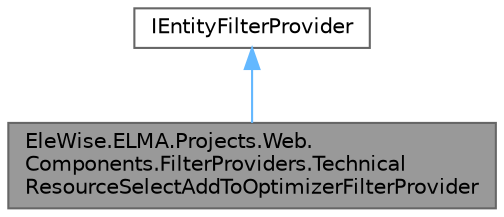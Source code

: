 digraph "EleWise.ELMA.Projects.Web.Components.FilterProviders.TechnicalResourceSelectAddToOptimizerFilterProvider"
{
 // LATEX_PDF_SIZE
  bgcolor="transparent";
  edge [fontname=Helvetica,fontsize=10,labelfontname=Helvetica,labelfontsize=10];
  node [fontname=Helvetica,fontsize=10,shape=box,height=0.2,width=0.4];
  Node1 [id="Node000001",label="EleWise.ELMA.Projects.Web.\lComponents.FilterProviders.Technical\lResourceSelectAddToOptimizerFilterProvider",height=0.2,width=0.4,color="gray40", fillcolor="grey60", style="filled", fontcolor="black",tooltip="Провайдер для фильтрации проектов"];
  Node2 -> Node1 [id="edge1_Node000001_Node000002",dir="back",color="steelblue1",style="solid",tooltip=" "];
  Node2 [id="Node000002",label="IEntityFilterProvider",height=0.2,width=0.4,color="gray40", fillcolor="white", style="filled",tooltip=" "];
}
